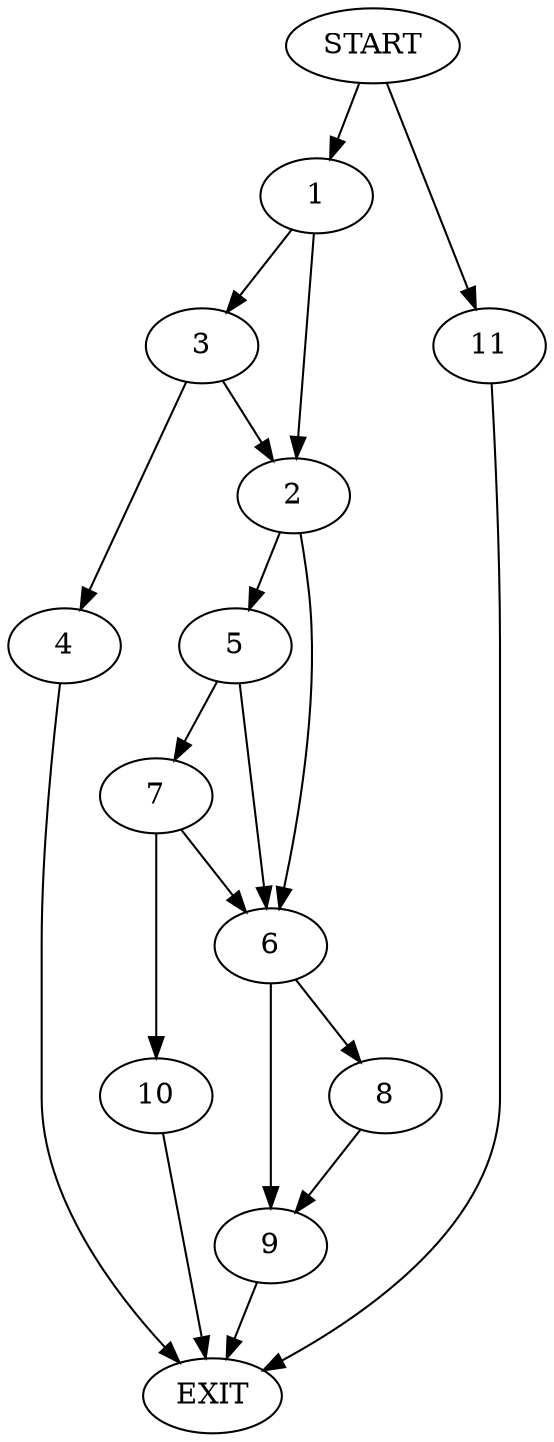 digraph {
0 [label="START"]
12 [label="EXIT"]
0 -> 1
1 -> 2
1 -> 3
3 -> 2
3 -> 4
2 -> 5
2 -> 6
4 -> 12
5 -> 7
5 -> 6
6 -> 8
6 -> 9
7 -> 10
7 -> 6
10 -> 12
9 -> 12
8 -> 9
0 -> 11
11 -> 12
}
